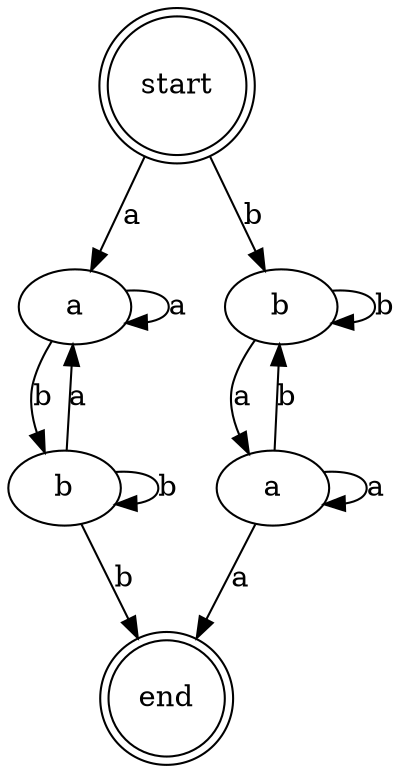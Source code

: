 digraph gr {
	{
		node [shape=doublecircle]; 
		start;
		end;
	}
	{
		node [label="a"]
		a_1;
		a_2;
	}
	{
		node [label="b"];
		b_1;
		b_2;
	}
	start -> a_1 [label="a"];
	start -> b_2 [label="b"];

	a_1 -> a_1 [label="a"];
	b_1 -> b_1 [label="b"];
	a_1 -> b_1 [label="b"];
	b_1 -> a_1 [label="a"];
	b_1 -> end [label="b"];

	a_2 -> a_2 [label="a"];
	b_2 -> b_2 [label="b"];
	b_2 -> a_2 [label="a"];
	a_2 -> b_2 [label="b"];
	a_2 -> end [label="a"];
}
